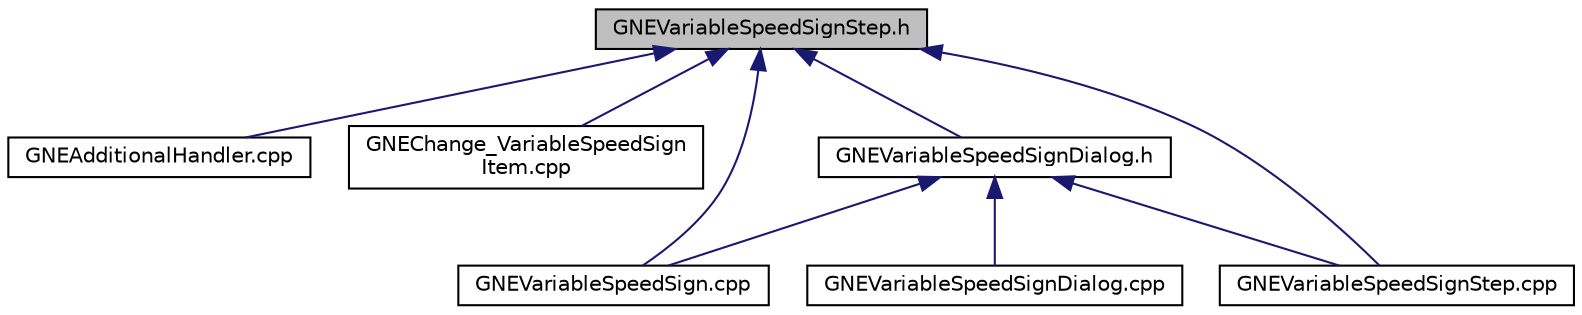 digraph "GNEVariableSpeedSignStep.h"
{
  edge [fontname="Helvetica",fontsize="10",labelfontname="Helvetica",labelfontsize="10"];
  node [fontname="Helvetica",fontsize="10",shape=record];
  Node38 [label="GNEVariableSpeedSignStep.h",height=0.2,width=0.4,color="black", fillcolor="grey75", style="filled", fontcolor="black"];
  Node38 -> Node39 [dir="back",color="midnightblue",fontsize="10",style="solid",fontname="Helvetica"];
  Node39 [label="GNEAdditionalHandler.cpp",height=0.2,width=0.4,color="black", fillcolor="white", style="filled",URL="$d7/dd1/_g_n_e_additional_handler_8cpp.html"];
  Node38 -> Node40 [dir="back",color="midnightblue",fontsize="10",style="solid",fontname="Helvetica"];
  Node40 [label="GNEChange_VariableSpeedSign\lItem.cpp",height=0.2,width=0.4,color="black", fillcolor="white", style="filled",URL="$db/dc3/_g_n_e_change___variable_speed_sign_item_8cpp.html"];
  Node38 -> Node41 [dir="back",color="midnightblue",fontsize="10",style="solid",fontname="Helvetica"];
  Node41 [label="GNEVariableSpeedSignDialog.h",height=0.2,width=0.4,color="black", fillcolor="white", style="filled",URL="$dd/d03/_g_n_e_variable_speed_sign_dialog_8h.html"];
  Node41 -> Node42 [dir="back",color="midnightblue",fontsize="10",style="solid",fontname="Helvetica"];
  Node42 [label="GNEVariableSpeedSign.cpp",height=0.2,width=0.4,color="black", fillcolor="white", style="filled",URL="$da/d45/_g_n_e_variable_speed_sign_8cpp.html"];
  Node41 -> Node43 [dir="back",color="midnightblue",fontsize="10",style="solid",fontname="Helvetica"];
  Node43 [label="GNEVariableSpeedSignDialog.cpp",height=0.2,width=0.4,color="black", fillcolor="white", style="filled",URL="$d5/d3c/_g_n_e_variable_speed_sign_dialog_8cpp.html"];
  Node41 -> Node44 [dir="back",color="midnightblue",fontsize="10",style="solid",fontname="Helvetica"];
  Node44 [label="GNEVariableSpeedSignStep.cpp",height=0.2,width=0.4,color="black", fillcolor="white", style="filled",URL="$d8/d7a/_g_n_e_variable_speed_sign_step_8cpp.html"];
  Node38 -> Node42 [dir="back",color="midnightblue",fontsize="10",style="solid",fontname="Helvetica"];
  Node38 -> Node44 [dir="back",color="midnightblue",fontsize="10",style="solid",fontname="Helvetica"];
}
